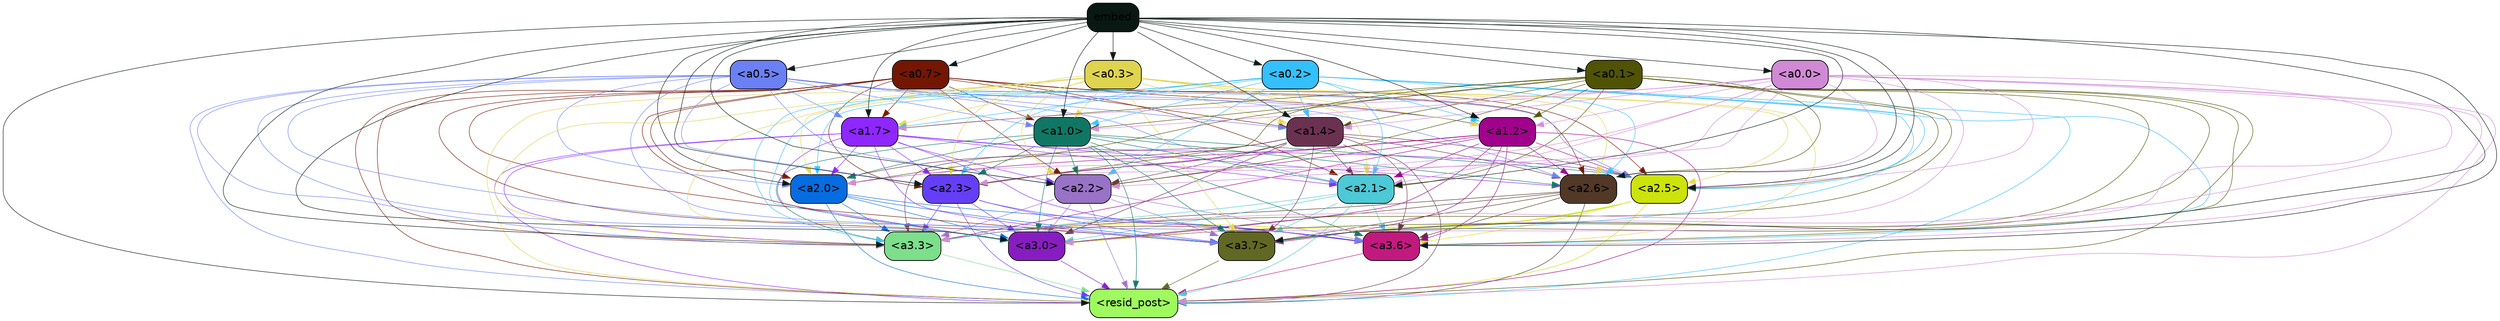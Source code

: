 strict digraph "" {
	graph [bgcolor=transparent,
		layout=dot,
		overlap=false,
		splines=true
	];
	"<a3.7>"	[color=black,
		fillcolor="#616824",
		fontname=Helvetica,
		shape=box,
		style="filled, rounded"];
	"<resid_post>"	[color=black,
		fillcolor="#9ffa5f",
		fontname=Helvetica,
		shape=box,
		style="filled, rounded"];
	"<a3.7>" -> "<resid_post>"	[color="#616824",
		penwidth=0.6];
	"<a3.6>"	[color=black,
		fillcolor="#c2197f",
		fontname=Helvetica,
		shape=box,
		style="filled, rounded"];
	"<a3.6>" -> "<resid_post>"	[color="#c2197f",
		penwidth=0.6];
	"<a3.3>"	[color=black,
		fillcolor="#7dde8c",
		fontname=Helvetica,
		shape=box,
		style="filled, rounded"];
	"<a3.3>" -> "<resid_post>"	[color="#7dde8c",
		penwidth=0.6];
	"<a3.0>"	[color=black,
		fillcolor="#871dc0",
		fontname=Helvetica,
		shape=box,
		style="filled, rounded"];
	"<a3.0>" -> "<resid_post>"	[color="#871dc0",
		penwidth=0.6];
	"<a2.6>"	[color=black,
		fillcolor="#513827",
		fontname=Helvetica,
		shape=box,
		style="filled, rounded"];
	"<a2.6>" -> "<a3.7>"	[color="#513827",
		penwidth=0.6];
	"<a2.6>" -> "<resid_post>"	[color="#513827",
		penwidth=0.6];
	"<a2.6>" -> "<a3.6>"	[color="#513827",
		penwidth=0.6];
	"<a2.6>" -> "<a3.3>"	[color="#513827",
		penwidth=0.6];
	"<a2.6>" -> "<a3.0>"	[color="#513827",
		penwidth=0.6];
	"<a2.5>"	[color=black,
		fillcolor="#cde30c",
		fontname=Helvetica,
		shape=box,
		style="filled, rounded"];
	"<a2.5>" -> "<a3.7>"	[color="#cde30c",
		penwidth=0.6];
	"<a2.5>" -> "<resid_post>"	[color="#cde30c",
		penwidth=0.6];
	"<a2.5>" -> "<a3.6>"	[color="#cde30c",
		penwidth=0.6];
	"<a2.5>" -> "<a3.3>"	[color="#cde30c",
		penwidth=0.6];
	"<a2.5>" -> "<a3.0>"	[color="#cde30c",
		penwidth=0.6];
	"<a2.3>"	[color=black,
		fillcolor="#653ff7",
		fontname=Helvetica,
		shape=box,
		style="filled, rounded"];
	"<a2.3>" -> "<a3.7>"	[color="#653ff7",
		penwidth=0.6];
	"<a2.3>" -> "<resid_post>"	[color="#653ff7",
		penwidth=0.6];
	"<a2.3>" -> "<a3.6>"	[color="#653ff7",
		penwidth=0.6];
	"<a2.3>" -> "<a3.3>"	[color="#653ff7",
		penwidth=0.6];
	"<a2.3>" -> "<a3.0>"	[color="#653ff7",
		penwidth=0.6];
	"<a2.2>"	[color=black,
		fillcolor="#9872c6",
		fontname=Helvetica,
		shape=box,
		style="filled, rounded"];
	"<a2.2>" -> "<a3.7>"	[color="#9872c6",
		penwidth=0.6];
	"<a2.2>" -> "<resid_post>"	[color="#9872c6",
		penwidth=0.6];
	"<a2.2>" -> "<a3.6>"	[color="#9872c6",
		penwidth=0.6];
	"<a2.2>" -> "<a3.3>"	[color="#9872c6",
		penwidth=0.6];
	"<a2.2>" -> "<a3.0>"	[color="#9872c6",
		penwidth=0.6];
	"<a2.1>"	[color=black,
		fillcolor="#4dc8d6",
		fontname=Helvetica,
		shape=box,
		style="filled, rounded"];
	"<a2.1>" -> "<a3.7>"	[color="#4dc8d6",
		penwidth=0.6];
	"<a2.1>" -> "<resid_post>"	[color="#4dc8d6",
		penwidth=0.6];
	"<a2.1>" -> "<a3.6>"	[color="#4dc8d6",
		penwidth=0.6];
	"<a2.1>" -> "<a3.3>"	[color="#4dc8d6",
		penwidth=0.6];
	"<a2.1>" -> "<a3.0>"	[color="#4dc8d6",
		penwidth=0.6];
	"<a2.0>"	[color=black,
		fillcolor="#066ce1",
		fontname=Helvetica,
		shape=box,
		style="filled, rounded"];
	"<a2.0>" -> "<a3.7>"	[color="#066ce1",
		penwidth=0.6];
	"<a2.0>" -> "<resid_post>"	[color="#066ce1",
		penwidth=0.6];
	"<a2.0>" -> "<a3.6>"	[color="#066ce1",
		penwidth=0.6];
	"<a2.0>" -> "<a3.3>"	[color="#066ce1",
		penwidth=0.6];
	"<a2.0>" -> "<a3.0>"	[color="#066ce1",
		penwidth=0.6];
	"<a1.7>"	[color=black,
		fillcolor="#8f27ff",
		fontname=Helvetica,
		shape=box,
		style="filled, rounded"];
	"<a1.7>" -> "<a3.7>"	[color="#8f27ff",
		penwidth=0.6];
	"<a1.7>" -> "<resid_post>"	[color="#8f27ff",
		penwidth=0.6];
	"<a1.7>" -> "<a3.6>"	[color="#8f27ff",
		penwidth=0.6];
	"<a1.7>" -> "<a3.3>"	[color="#8f27ff",
		penwidth=0.6];
	"<a1.7>" -> "<a3.0>"	[color="#8f27ff",
		penwidth=0.6];
	"<a1.7>" -> "<a2.6>"	[color="#8f27ff",
		penwidth=0.6];
	"<a1.7>" -> "<a2.5>"	[color="#8f27ff",
		penwidth=0.6];
	"<a1.7>" -> "<a2.3>"	[color="#8f27ff",
		penwidth=0.6];
	"<a1.7>" -> "<a2.2>"	[color="#8f27ff",
		penwidth=0.6];
	"<a1.7>" -> "<a2.1>"	[color="#8f27ff",
		penwidth=0.6];
	"<a1.7>" -> "<a2.0>"	[color="#8f27ff",
		penwidth=0.6];
	"<a1.4>"	[color=black,
		fillcolor="#6b3151",
		fontname=Helvetica,
		shape=box,
		style="filled, rounded"];
	"<a1.4>" -> "<a3.7>"	[color="#6b3151",
		penwidth=0.6];
	"<a1.4>" -> "<resid_post>"	[color="#6b3151",
		penwidth=0.6];
	"<a1.4>" -> "<a3.6>"	[color="#6b3151",
		penwidth=0.6];
	"<a1.4>" -> "<a3.3>"	[color="#6b3151",
		penwidth=0.6];
	"<a1.4>" -> "<a3.0>"	[color="#6b3151",
		penwidth=0.6];
	"<a1.4>" -> "<a2.6>"	[color="#6b3151",
		penwidth=0.6];
	"<a1.4>" -> "<a2.5>"	[color="#6b3151",
		penwidth=0.6];
	"<a1.4>" -> "<a2.3>"	[color="#6b3151",
		penwidth=0.6];
	"<a1.4>" -> "<a2.2>"	[color="#6b3151",
		penwidth=0.6];
	"<a1.4>" -> "<a2.1>"	[color="#6b3151",
		penwidth=0.6];
	"<a1.4>" -> "<a2.0>"	[color="#6b3151",
		penwidth=0.6];
	"<a1.2>"	[color=black,
		fillcolor="#a1028c",
		fontname=Helvetica,
		shape=box,
		style="filled, rounded"];
	"<a1.2>" -> "<a3.7>"	[color="#a1028c",
		penwidth=0.6];
	"<a1.2>" -> "<resid_post>"	[color="#a1028c",
		penwidth=0.6];
	"<a1.2>" -> "<a3.6>"	[color="#a1028c",
		penwidth=0.6];
	"<a1.2>" -> "<a3.3>"	[color="#a1028c",
		penwidth=0.6];
	"<a1.2>" -> "<a3.0>"	[color="#a1028c",
		penwidth=0.6];
	"<a1.2>" -> "<a2.6>"	[color="#a1028c",
		penwidth=0.6];
	"<a1.2>" -> "<a2.5>"	[color="#a1028c",
		penwidth=0.6];
	"<a1.2>" -> "<a2.3>"	[color="#a1028c",
		penwidth=0.6];
	"<a1.2>" -> "<a2.2>"	[color="#a1028c",
		penwidth=0.6];
	"<a1.2>" -> "<a2.1>"	[color="#a1028c",
		penwidth=0.6];
	"<a1.2>" -> "<a2.0>"	[color="#a1028c",
		penwidth=0.6];
	"<a1.0>"	[color=black,
		fillcolor="#107765",
		fontname=Helvetica,
		shape=box,
		style="filled, rounded"];
	"<a1.0>" -> "<a3.7>"	[color="#107765",
		penwidth=0.6];
	"<a1.0>" -> "<resid_post>"	[color="#107765",
		penwidth=0.6];
	"<a1.0>" -> "<a3.6>"	[color="#107765",
		penwidth=0.6];
	"<a1.0>" -> "<a3.3>"	[color="#107765",
		penwidth=0.6];
	"<a1.0>" -> "<a3.0>"	[color="#107765",
		penwidth=0.6];
	"<a1.0>" -> "<a2.6>"	[color="#107765",
		penwidth=0.6];
	"<a1.0>" -> "<a2.5>"	[color="#107765",
		penwidth=0.6];
	"<a1.0>" -> "<a2.3>"	[color="#107765",
		penwidth=0.6];
	"<a1.0>" -> "<a2.2>"	[color="#107765",
		penwidth=0.6];
	"<a1.0>" -> "<a2.1>"	[color="#107765",
		penwidth=0.6];
	"<a1.0>" -> "<a2.0>"	[color="#107765",
		penwidth=0.6];
	"<a0.7>"	[color=black,
		fillcolor="#741702",
		fontname=Helvetica,
		shape=box,
		style="filled, rounded"];
	"<a0.7>" -> "<a3.7>"	[color="#741702",
		penwidth=0.6];
	"<a0.7>" -> "<resid_post>"	[color="#741702",
		penwidth=0.6];
	"<a0.7>" -> "<a3.6>"	[color="#741702",
		penwidth=0.6];
	"<a0.7>" -> "<a3.3>"	[color="#741702",
		penwidth=0.6];
	"<a0.7>" -> "<a3.0>"	[color="#741702",
		penwidth=0.6];
	"<a0.7>" -> "<a2.6>"	[color="#741702",
		penwidth=0.6];
	"<a0.7>" -> "<a2.5>"	[color="#741702",
		penwidth=0.6];
	"<a0.7>" -> "<a2.3>"	[color="#741702",
		penwidth=0.6];
	"<a0.7>" -> "<a2.2>"	[color="#741702",
		penwidth=0.6];
	"<a0.7>" -> "<a2.1>"	[color="#741702",
		penwidth=0.6];
	"<a0.7>" -> "<a2.0>"	[color="#741702",
		penwidth=0.6];
	"<a0.7>" -> "<a1.7>"	[color="#741702",
		penwidth=0.6];
	"<a0.7>" -> "<a1.4>"	[color="#741702",
		penwidth=0.6];
	"<a0.7>" -> "<a1.2>"	[color="#741702",
		penwidth=0.6];
	"<a0.7>" -> "<a1.0>"	[color="#741702",
		penwidth=0.6];
	"<a0.5>"	[color=black,
		fillcolor="#6c80f5",
		fontname=Helvetica,
		shape=box,
		style="filled, rounded"];
	"<a0.5>" -> "<a3.7>"	[color="#6c80f5",
		penwidth=0.6];
	"<a0.5>" -> "<resid_post>"	[color="#6c80f5",
		penwidth=0.6];
	"<a0.5>" -> "<a3.6>"	[color="#6c80f5",
		penwidth=0.6];
	"<a0.5>" -> "<a3.3>"	[color="#6c80f5",
		penwidth=0.6];
	"<a0.5>" -> "<a3.0>"	[color="#6c80f5",
		penwidth=0.6];
	"<a0.5>" -> "<a2.6>"	[color="#6c80f5",
		penwidth=0.6];
	"<a0.5>" -> "<a2.5>"	[color="#6c80f5",
		penwidth=0.6];
	"<a0.5>" -> "<a2.3>"	[color="#6c80f5",
		penwidth=0.6];
	"<a0.5>" -> "<a2.2>"	[color="#6c80f5",
		penwidth=0.6];
	"<a0.5>" -> "<a2.1>"	[color="#6c80f5",
		penwidth=0.6];
	"<a0.5>" -> "<a2.0>"	[color="#6c80f5",
		penwidth=0.6];
	"<a0.5>" -> "<a1.7>"	[color="#6c80f5",
		penwidth=0.6];
	"<a0.5>" -> "<a1.4>"	[color="#6c80f5",
		penwidth=0.6];
	"<a0.5>" -> "<a1.2>"	[color="#6c80f5",
		penwidth=0.6];
	"<a0.5>" -> "<a1.0>"	[color="#6c80f5",
		penwidth=0.6];
	"<a0.3>"	[color=black,
		fillcolor="#dfd44f",
		fontname=Helvetica,
		shape=box,
		style="filled, rounded"];
	"<a0.3>" -> "<a3.7>"	[color="#dfd44f",
		penwidth=0.6];
	"<a0.3>" -> "<resid_post>"	[color="#dfd44f",
		penwidth=0.6];
	"<a0.3>" -> "<a3.6>"	[color="#dfd44f",
		penwidth=0.6];
	"<a0.3>" -> "<a3.3>"	[color="#dfd44f",
		penwidth=0.6];
	"<a0.3>" -> "<a3.0>"	[color="#dfd44f",
		penwidth=0.6];
	"<a0.3>" -> "<a2.6>"	[color="#dfd44f",
		penwidth=0.6];
	"<a0.3>" -> "<a2.5>"	[color="#dfd44f",
		penwidth=0.6];
	"<a0.3>" -> "<a2.3>"	[color="#dfd44f",
		penwidth=0.6];
	"<a0.3>" -> "<a2.2>"	[color="#dfd44f",
		penwidth=0.6];
	"<a0.3>" -> "<a2.1>"	[color="#dfd44f",
		penwidth=0.6];
	"<a0.3>" -> "<a2.0>"	[color="#dfd44f",
		penwidth=0.6];
	"<a0.3>" -> "<a1.7>"	[color="#dfd44f",
		penwidth=0.6];
	"<a0.3>" -> "<a1.4>"	[color="#dfd44f",
		penwidth=0.6];
	"<a0.3>" -> "<a1.2>"	[color="#dfd44f",
		penwidth=0.6];
	"<a0.3>" -> "<a1.0>"	[color="#dfd44f",
		penwidth=0.6];
	"<a0.2>"	[color=black,
		fillcolor="#34c0fd",
		fontname=Helvetica,
		shape=box,
		style="filled, rounded"];
	"<a0.2>" -> "<a3.7>"	[color="#34c0fd",
		penwidth=0.6];
	"<a0.2>" -> "<resid_post>"	[color="#34c0fd",
		penwidth=0.6];
	"<a0.2>" -> "<a3.6>"	[color="#34c0fd",
		penwidth=0.6];
	"<a0.2>" -> "<a3.3>"	[color="#34c0fd",
		penwidth=0.6];
	"<a0.2>" -> "<a3.0>"	[color="#34c0fd",
		penwidth=0.6];
	"<a0.2>" -> "<a2.6>"	[color="#34c0fd",
		penwidth=0.6];
	"<a0.2>" -> "<a2.5>"	[color="#34c0fd",
		penwidth=0.6];
	"<a0.2>" -> "<a2.3>"	[color="#34c0fd",
		penwidth=0.6];
	"<a0.2>" -> "<a2.2>"	[color="#34c0fd",
		penwidth=0.6];
	"<a0.2>" -> "<a2.1>"	[color="#34c0fd",
		penwidth=0.6];
	"<a0.2>" -> "<a2.0>"	[color="#34c0fd",
		penwidth=0.6];
	"<a0.2>" -> "<a1.7>"	[color="#34c0fd",
		penwidth=0.6];
	"<a0.2>" -> "<a1.4>"	[color="#34c0fd",
		penwidth=0.6];
	"<a0.2>" -> "<a1.2>"	[color="#34c0fd",
		penwidth=0.6];
	"<a0.2>" -> "<a1.0>"	[color="#34c0fd",
		penwidth=0.6];
	"<a0.1>"	[color=black,
		fillcolor="#505303",
		fontname=Helvetica,
		shape=box,
		style="filled, rounded"];
	"<a0.1>" -> "<a3.7>"	[color="#505303",
		penwidth=0.6];
	"<a0.1>" -> "<resid_post>"	[color="#505303",
		penwidth=0.6];
	"<a0.1>" -> "<a3.6>"	[color="#505303",
		penwidth=0.6];
	"<a0.1>" -> "<a3.3>"	[color="#505303",
		penwidth=0.6];
	"<a0.1>" -> "<a3.0>"	[color="#505303",
		penwidth=0.6];
	"<a0.1>" -> "<a2.6>"	[color="#505303",
		penwidth=0.6];
	"<a0.1>" -> "<a2.5>"	[color="#505303",
		penwidth=0.6];
	"<a0.1>" -> "<a2.3>"	[color="#505303",
		penwidth=0.6];
	"<a0.1>" -> "<a2.2>"	[color="#505303",
		penwidth=0.6];
	"<a0.1>" -> "<a2.1>"	[color="#505303",
		penwidth=0.6];
	"<a0.1>" -> "<a2.0>"	[color="#505303",
		penwidth=0.6];
	"<a0.1>" -> "<a1.7>"	[color="#505303",
		penwidth=0.6];
	"<a0.1>" -> "<a1.4>"	[color="#505303",
		penwidth=0.6];
	"<a0.1>" -> "<a1.2>"	[color="#505303",
		penwidth=0.6];
	"<a0.1>" -> "<a1.0>"	[color="#505303",
		penwidth=0.6];
	"<a0.0>"	[color=black,
		fillcolor="#d189d6",
		fontname=Helvetica,
		shape=box,
		style="filled, rounded"];
	"<a0.0>" -> "<a3.7>"	[color="#d189d6",
		penwidth=0.6];
	"<a0.0>" -> "<resid_post>"	[color="#d189d6",
		penwidth=0.6];
	"<a0.0>" -> "<a3.6>"	[color="#d189d6",
		penwidth=0.6];
	"<a0.0>" -> "<a3.3>"	[color="#d189d6",
		penwidth=0.6];
	"<a0.0>" -> "<a3.0>"	[color="#d189d6",
		penwidth=0.6];
	"<a0.0>" -> "<a2.6>"	[color="#d189d6",
		penwidth=0.6];
	"<a0.0>" -> "<a2.5>"	[color="#d189d6",
		penwidth=0.6];
	"<a0.0>" -> "<a2.3>"	[color="#d189d6",
		penwidth=0.6];
	"<a0.0>" -> "<a2.2>"	[color="#d189d6",
		penwidth=0.6];
	"<a0.0>" -> "<a2.1>"	[color="#d189d6",
		penwidth=0.6];
	"<a0.0>" -> "<a2.0>"	[color="#d189d6",
		penwidth=0.6];
	"<a0.0>" -> "<a1.7>"	[color="#d189d6",
		penwidth=0.6];
	"<a0.0>" -> "<a1.4>"	[color="#d189d6",
		penwidth=0.6];
	"<a0.0>" -> "<a1.2>"	[color="#d189d6",
		penwidth=0.6];
	"<a0.0>" -> "<a1.0>"	[color="#d189d6",
		penwidth=0.6];
	embed	[color=black,
		fillcolor="#0a1814",
		fontname=Helvetica,
		shape=box,
		style="filled, rounded"];
	embed -> "<a3.7>"	[color="#0a1814",
		penwidth=0.6];
	embed -> "<resid_post>"	[color="#0a1814",
		penwidth=0.6];
	embed -> "<a3.6>"	[color="#0a1814",
		penwidth=0.6];
	embed -> "<a3.3>"	[color="#0a1814",
		penwidth=0.6];
	embed -> "<a3.0>"	[color="#0a1814",
		penwidth=0.6];
	embed -> "<a2.6>"	[color="#0a1814",
		penwidth=0.6];
	embed -> "<a2.5>"	[color="#0a1814",
		penwidth=0.6];
	embed -> "<a2.3>"	[color="#0a1814",
		penwidth=0.6];
	embed -> "<a2.2>"	[color="#0a1814",
		penwidth=0.6];
	embed -> "<a2.1>"	[color="#0a1814",
		penwidth=0.6];
	embed -> "<a2.0>"	[color="#0a1814",
		penwidth=0.6];
	embed -> "<a1.7>"	[color="#0a1814",
		penwidth=0.6];
	embed -> "<a1.4>"	[color="#0a1814",
		penwidth=0.6];
	embed -> "<a1.2>"	[color="#0a1814",
		penwidth=0.6];
	embed -> "<a1.0>"	[color="#0a1814",
		penwidth=0.6];
	embed -> "<a0.7>"	[color="#0a1814",
		penwidth=0.6];
	embed -> "<a0.5>"	[color="#0a1814",
		penwidth=0.6];
	embed -> "<a0.3>"	[color="#0a1814",
		penwidth=0.6];
	embed -> "<a0.2>"	[color="#0a1814",
		penwidth=0.6];
	embed -> "<a0.1>"	[color="#0a1814",
		penwidth=0.6];
	embed -> "<a0.0>"	[color="#0a1814",
		penwidth=0.6];
}
